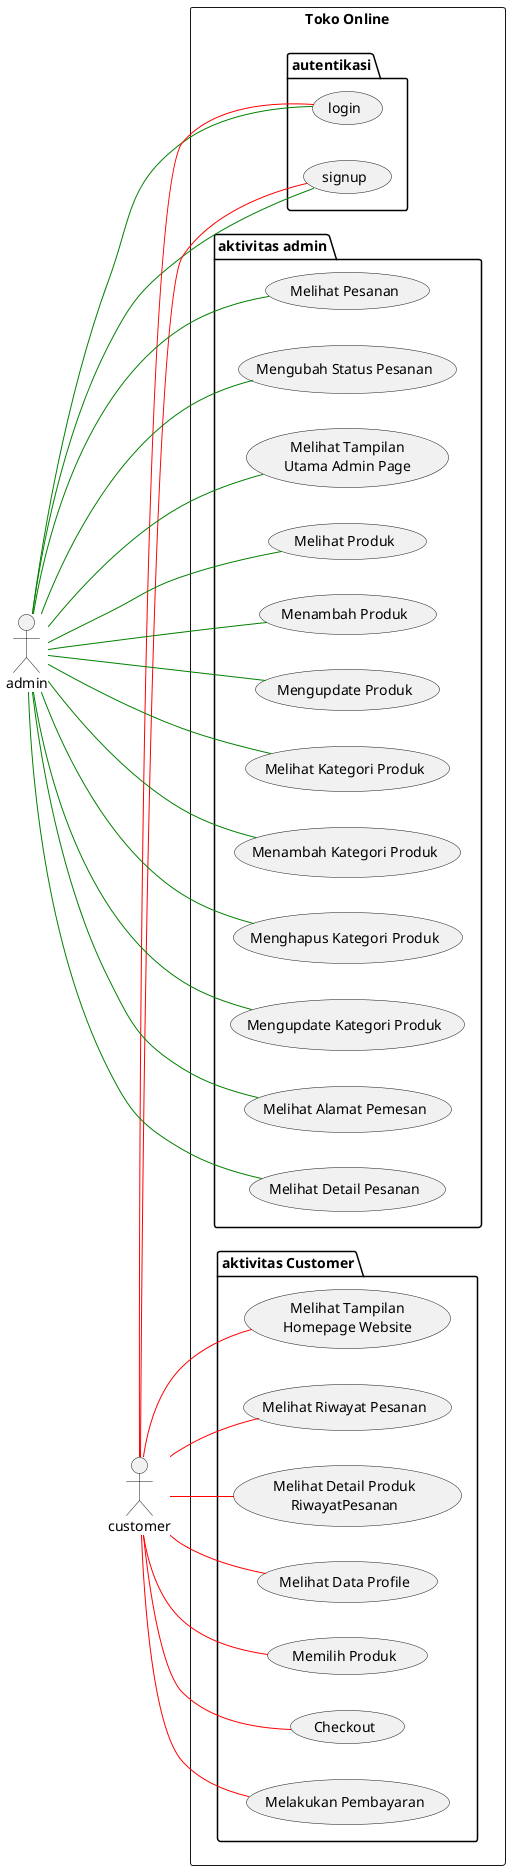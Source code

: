 @startuml toko_online

left to right direction

actor admin
actor customer

rectangle "Toko Online" {
  package "autentikasi" {
    usecase "login" as login
    usecase "signup" as signup
    
    admin -- signup #line:green
    admin - login #line:green
    customer -- signup #line:red
    customer - login #line:red
  }

  package "aktivitas admin" {
    admin -- (Melihat Tampilan\nUtama Admin Page)  #line:green
    admin -- (Melihat Produk)  #line:green
    admin -- (Menambah Produk)  #line:green
    admin -- (Mengupdate Produk) #line:green

    admin --- (Melihat Kategori Produk) #line:green
    admin --- (Menambah Kategori Produk) #line:green
    admin -- (Menghapus Kategori Produk) #line:green
    admin -- (Mengupdate Kategori Produk) #line:green

    admin -- (Melihat Alamat Pemesan) #line:green
    admin -- (Melihat Detail Pesanan) #line:green
    admin -- (Melihat Pesanan) #line:green
    admin --- (Mengubah Status Pesanan) #line:green
  }

  package "aktivitas Customer" {
    customer -- (Melihat Tampilan\nHomepage Website) #line:red
    customer -- (Melihat Riwayat Pesanan) #line:red
    customer -- (Melihat Detail Produk\nRiwayatPesanan) #line:red
    customer -- (Melihat Data Profile) #line:red

    customer -- (Memilih Produk) #line:red
    customer -- (Checkout) #line:red
    customer -- (Melakukan Pembayaran) #line:red
  }
}

@enduml
